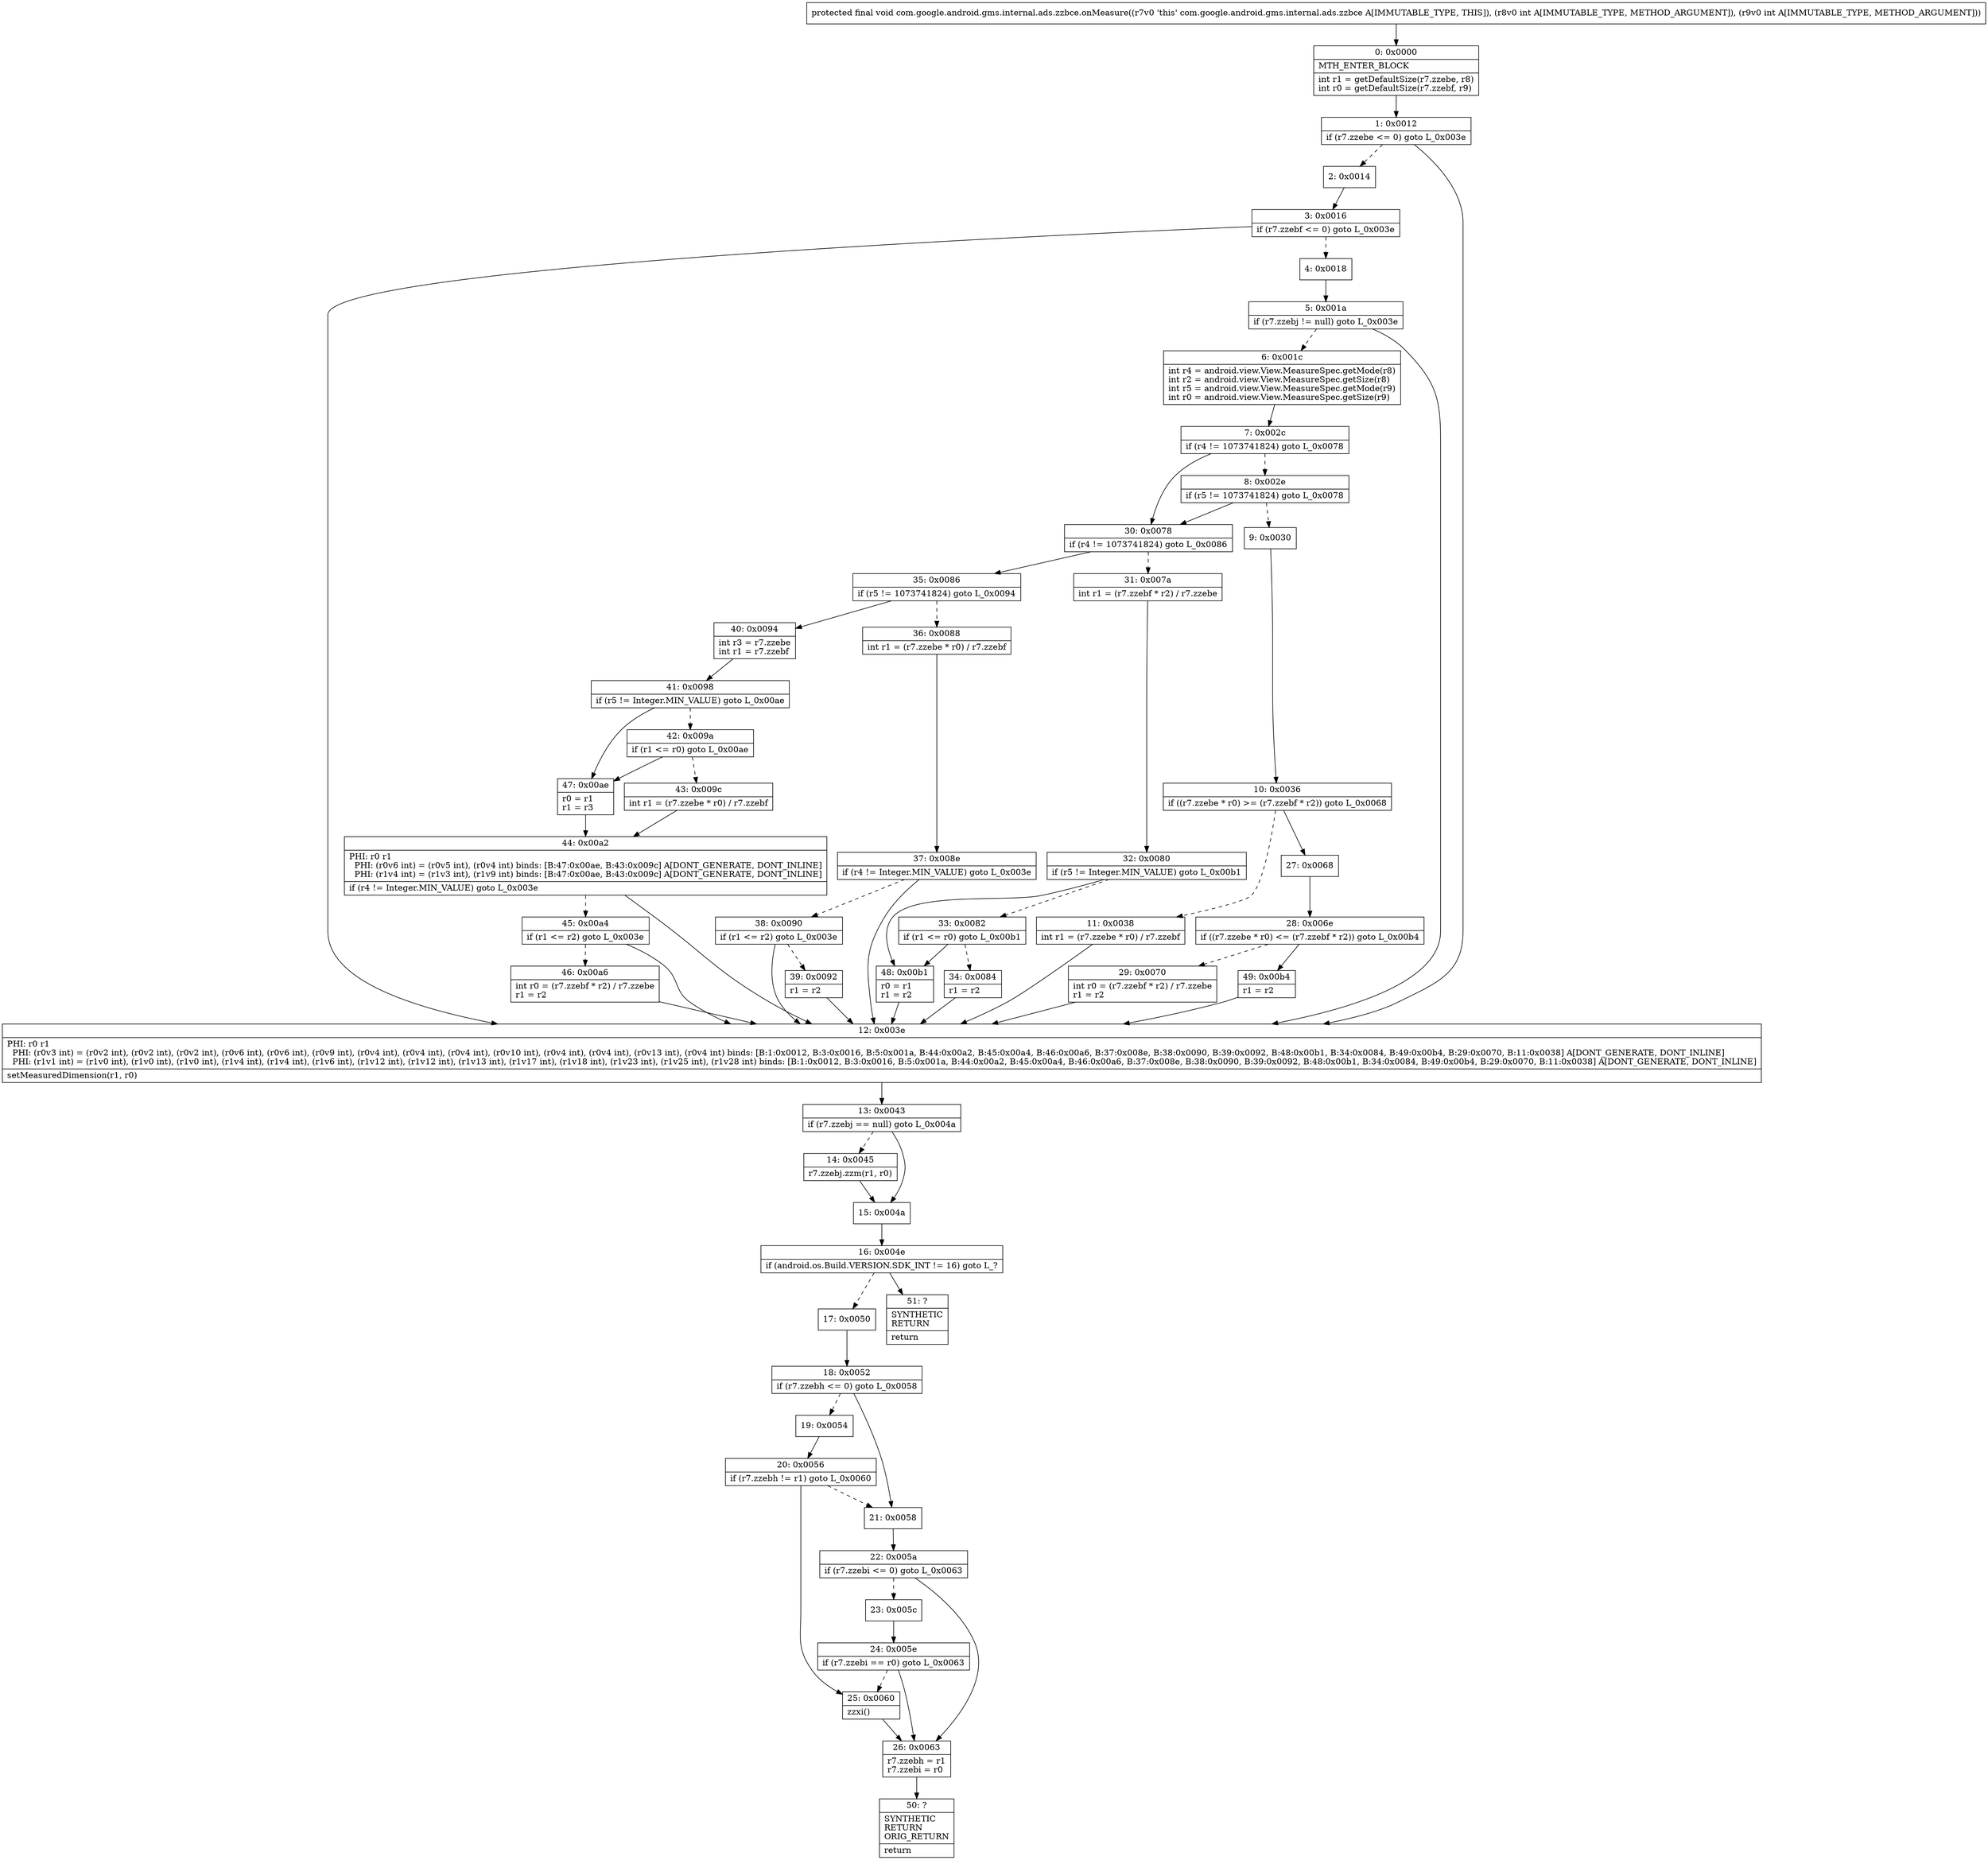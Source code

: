 digraph "CFG forcom.google.android.gms.internal.ads.zzbce.onMeasure(II)V" {
Node_0 [shape=record,label="{0\:\ 0x0000|MTH_ENTER_BLOCK\l|int r1 = getDefaultSize(r7.zzebe, r8)\lint r0 = getDefaultSize(r7.zzebf, r9)\l}"];
Node_1 [shape=record,label="{1\:\ 0x0012|if (r7.zzebe \<= 0) goto L_0x003e\l}"];
Node_2 [shape=record,label="{2\:\ 0x0014}"];
Node_3 [shape=record,label="{3\:\ 0x0016|if (r7.zzebf \<= 0) goto L_0x003e\l}"];
Node_4 [shape=record,label="{4\:\ 0x0018}"];
Node_5 [shape=record,label="{5\:\ 0x001a|if (r7.zzebj != null) goto L_0x003e\l}"];
Node_6 [shape=record,label="{6\:\ 0x001c|int r4 = android.view.View.MeasureSpec.getMode(r8)\lint r2 = android.view.View.MeasureSpec.getSize(r8)\lint r5 = android.view.View.MeasureSpec.getMode(r9)\lint r0 = android.view.View.MeasureSpec.getSize(r9)\l}"];
Node_7 [shape=record,label="{7\:\ 0x002c|if (r4 != 1073741824) goto L_0x0078\l}"];
Node_8 [shape=record,label="{8\:\ 0x002e|if (r5 != 1073741824) goto L_0x0078\l}"];
Node_9 [shape=record,label="{9\:\ 0x0030}"];
Node_10 [shape=record,label="{10\:\ 0x0036|if ((r7.zzebe * r0) \>= (r7.zzebf * r2)) goto L_0x0068\l}"];
Node_11 [shape=record,label="{11\:\ 0x0038|int r1 = (r7.zzebe * r0) \/ r7.zzebf\l}"];
Node_12 [shape=record,label="{12\:\ 0x003e|PHI: r0 r1 \l  PHI: (r0v3 int) = (r0v2 int), (r0v2 int), (r0v2 int), (r0v6 int), (r0v6 int), (r0v9 int), (r0v4 int), (r0v4 int), (r0v4 int), (r0v10 int), (r0v4 int), (r0v4 int), (r0v13 int), (r0v4 int) binds: [B:1:0x0012, B:3:0x0016, B:5:0x001a, B:44:0x00a2, B:45:0x00a4, B:46:0x00a6, B:37:0x008e, B:38:0x0090, B:39:0x0092, B:48:0x00b1, B:34:0x0084, B:49:0x00b4, B:29:0x0070, B:11:0x0038] A[DONT_GENERATE, DONT_INLINE]\l  PHI: (r1v1 int) = (r1v0 int), (r1v0 int), (r1v0 int), (r1v4 int), (r1v4 int), (r1v6 int), (r1v12 int), (r1v12 int), (r1v13 int), (r1v17 int), (r1v18 int), (r1v23 int), (r1v25 int), (r1v28 int) binds: [B:1:0x0012, B:3:0x0016, B:5:0x001a, B:44:0x00a2, B:45:0x00a4, B:46:0x00a6, B:37:0x008e, B:38:0x0090, B:39:0x0092, B:48:0x00b1, B:34:0x0084, B:49:0x00b4, B:29:0x0070, B:11:0x0038] A[DONT_GENERATE, DONT_INLINE]\l|setMeasuredDimension(r1, r0)\l}"];
Node_13 [shape=record,label="{13\:\ 0x0043|if (r7.zzebj == null) goto L_0x004a\l}"];
Node_14 [shape=record,label="{14\:\ 0x0045|r7.zzebj.zzm(r1, r0)\l}"];
Node_15 [shape=record,label="{15\:\ 0x004a}"];
Node_16 [shape=record,label="{16\:\ 0x004e|if (android.os.Build.VERSION.SDK_INT != 16) goto L_?\l}"];
Node_17 [shape=record,label="{17\:\ 0x0050}"];
Node_18 [shape=record,label="{18\:\ 0x0052|if (r7.zzebh \<= 0) goto L_0x0058\l}"];
Node_19 [shape=record,label="{19\:\ 0x0054}"];
Node_20 [shape=record,label="{20\:\ 0x0056|if (r7.zzebh != r1) goto L_0x0060\l}"];
Node_21 [shape=record,label="{21\:\ 0x0058}"];
Node_22 [shape=record,label="{22\:\ 0x005a|if (r7.zzebi \<= 0) goto L_0x0063\l}"];
Node_23 [shape=record,label="{23\:\ 0x005c}"];
Node_24 [shape=record,label="{24\:\ 0x005e|if (r7.zzebi == r0) goto L_0x0063\l}"];
Node_25 [shape=record,label="{25\:\ 0x0060|zzxi()\l}"];
Node_26 [shape=record,label="{26\:\ 0x0063|r7.zzebh = r1\lr7.zzebi = r0\l}"];
Node_27 [shape=record,label="{27\:\ 0x0068}"];
Node_28 [shape=record,label="{28\:\ 0x006e|if ((r7.zzebe * r0) \<= (r7.zzebf * r2)) goto L_0x00b4\l}"];
Node_29 [shape=record,label="{29\:\ 0x0070|int r0 = (r7.zzebf * r2) \/ r7.zzebe\lr1 = r2\l}"];
Node_30 [shape=record,label="{30\:\ 0x0078|if (r4 != 1073741824) goto L_0x0086\l}"];
Node_31 [shape=record,label="{31\:\ 0x007a|int r1 = (r7.zzebf * r2) \/ r7.zzebe\l}"];
Node_32 [shape=record,label="{32\:\ 0x0080|if (r5 != Integer.MIN_VALUE) goto L_0x00b1\l}"];
Node_33 [shape=record,label="{33\:\ 0x0082|if (r1 \<= r0) goto L_0x00b1\l}"];
Node_34 [shape=record,label="{34\:\ 0x0084|r1 = r2\l}"];
Node_35 [shape=record,label="{35\:\ 0x0086|if (r5 != 1073741824) goto L_0x0094\l}"];
Node_36 [shape=record,label="{36\:\ 0x0088|int r1 = (r7.zzebe * r0) \/ r7.zzebf\l}"];
Node_37 [shape=record,label="{37\:\ 0x008e|if (r4 != Integer.MIN_VALUE) goto L_0x003e\l}"];
Node_38 [shape=record,label="{38\:\ 0x0090|if (r1 \<= r2) goto L_0x003e\l}"];
Node_39 [shape=record,label="{39\:\ 0x0092|r1 = r2\l}"];
Node_40 [shape=record,label="{40\:\ 0x0094|int r3 = r7.zzebe\lint r1 = r7.zzebf\l}"];
Node_41 [shape=record,label="{41\:\ 0x0098|if (r5 != Integer.MIN_VALUE) goto L_0x00ae\l}"];
Node_42 [shape=record,label="{42\:\ 0x009a|if (r1 \<= r0) goto L_0x00ae\l}"];
Node_43 [shape=record,label="{43\:\ 0x009c|int r1 = (r7.zzebe * r0) \/ r7.zzebf\l}"];
Node_44 [shape=record,label="{44\:\ 0x00a2|PHI: r0 r1 \l  PHI: (r0v6 int) = (r0v5 int), (r0v4 int) binds: [B:47:0x00ae, B:43:0x009c] A[DONT_GENERATE, DONT_INLINE]\l  PHI: (r1v4 int) = (r1v3 int), (r1v9 int) binds: [B:47:0x00ae, B:43:0x009c] A[DONT_GENERATE, DONT_INLINE]\l|if (r4 != Integer.MIN_VALUE) goto L_0x003e\l}"];
Node_45 [shape=record,label="{45\:\ 0x00a4|if (r1 \<= r2) goto L_0x003e\l}"];
Node_46 [shape=record,label="{46\:\ 0x00a6|int r0 = (r7.zzebf * r2) \/ r7.zzebe\lr1 = r2\l}"];
Node_47 [shape=record,label="{47\:\ 0x00ae|r0 = r1\lr1 = r3\l}"];
Node_48 [shape=record,label="{48\:\ 0x00b1|r0 = r1\lr1 = r2\l}"];
Node_49 [shape=record,label="{49\:\ 0x00b4|r1 = r2\l}"];
Node_50 [shape=record,label="{50\:\ ?|SYNTHETIC\lRETURN\lORIG_RETURN\l|return\l}"];
Node_51 [shape=record,label="{51\:\ ?|SYNTHETIC\lRETURN\l|return\l}"];
MethodNode[shape=record,label="{protected final void com.google.android.gms.internal.ads.zzbce.onMeasure((r7v0 'this' com.google.android.gms.internal.ads.zzbce A[IMMUTABLE_TYPE, THIS]), (r8v0 int A[IMMUTABLE_TYPE, METHOD_ARGUMENT]), (r9v0 int A[IMMUTABLE_TYPE, METHOD_ARGUMENT])) }"];
MethodNode -> Node_0;
Node_0 -> Node_1;
Node_1 -> Node_2[style=dashed];
Node_1 -> Node_12;
Node_2 -> Node_3;
Node_3 -> Node_4[style=dashed];
Node_3 -> Node_12;
Node_4 -> Node_5;
Node_5 -> Node_6[style=dashed];
Node_5 -> Node_12;
Node_6 -> Node_7;
Node_7 -> Node_8[style=dashed];
Node_7 -> Node_30;
Node_8 -> Node_9[style=dashed];
Node_8 -> Node_30;
Node_9 -> Node_10;
Node_10 -> Node_11[style=dashed];
Node_10 -> Node_27;
Node_11 -> Node_12;
Node_12 -> Node_13;
Node_13 -> Node_14[style=dashed];
Node_13 -> Node_15;
Node_14 -> Node_15;
Node_15 -> Node_16;
Node_16 -> Node_17[style=dashed];
Node_16 -> Node_51;
Node_17 -> Node_18;
Node_18 -> Node_19[style=dashed];
Node_18 -> Node_21;
Node_19 -> Node_20;
Node_20 -> Node_21[style=dashed];
Node_20 -> Node_25;
Node_21 -> Node_22;
Node_22 -> Node_23[style=dashed];
Node_22 -> Node_26;
Node_23 -> Node_24;
Node_24 -> Node_25[style=dashed];
Node_24 -> Node_26;
Node_25 -> Node_26;
Node_26 -> Node_50;
Node_27 -> Node_28;
Node_28 -> Node_29[style=dashed];
Node_28 -> Node_49;
Node_29 -> Node_12;
Node_30 -> Node_31[style=dashed];
Node_30 -> Node_35;
Node_31 -> Node_32;
Node_32 -> Node_33[style=dashed];
Node_32 -> Node_48;
Node_33 -> Node_34[style=dashed];
Node_33 -> Node_48;
Node_34 -> Node_12;
Node_35 -> Node_36[style=dashed];
Node_35 -> Node_40;
Node_36 -> Node_37;
Node_37 -> Node_12;
Node_37 -> Node_38[style=dashed];
Node_38 -> Node_12;
Node_38 -> Node_39[style=dashed];
Node_39 -> Node_12;
Node_40 -> Node_41;
Node_41 -> Node_42[style=dashed];
Node_41 -> Node_47;
Node_42 -> Node_43[style=dashed];
Node_42 -> Node_47;
Node_43 -> Node_44;
Node_44 -> Node_12;
Node_44 -> Node_45[style=dashed];
Node_45 -> Node_12;
Node_45 -> Node_46[style=dashed];
Node_46 -> Node_12;
Node_47 -> Node_44;
Node_48 -> Node_12;
Node_49 -> Node_12;
}

